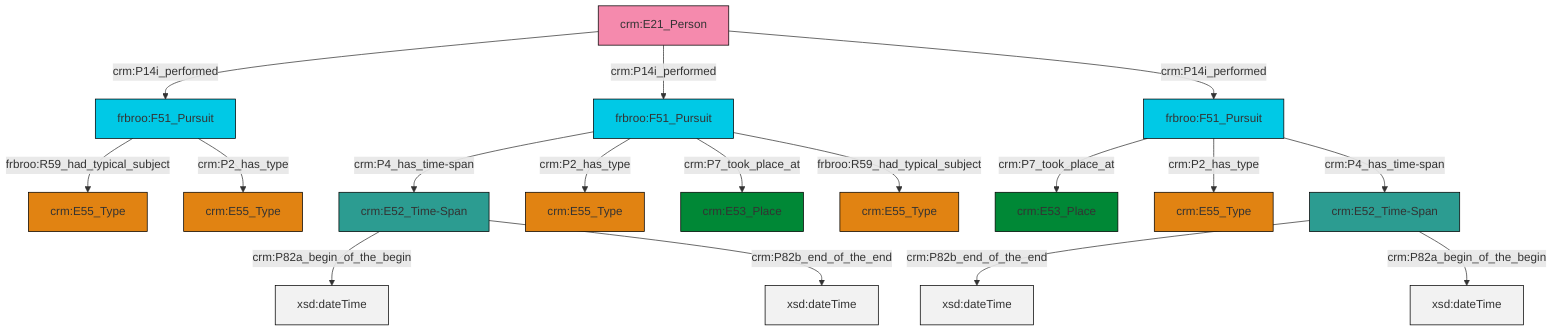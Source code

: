 graph TD
classDef Literal fill:#f2f2f2,stroke:#000000;
classDef CRM_Entity fill:#FFFFFF,stroke:#000000;
classDef Temporal_Entity fill:#00C9E6, stroke:#000000;
classDef Type fill:#E18312, stroke:#000000;
classDef Time-Span fill:#2C9C91, stroke:#000000;
classDef Appellation fill:#FFEB7F, stroke:#000000;
classDef Place fill:#008836, stroke:#000000;
classDef Persistent_Item fill:#B266B2, stroke:#000000;
classDef Conceptual_Object fill:#FFD700, stroke:#000000;
classDef Physical_Thing fill:#D2B48C, stroke:#000000;
classDef Actor fill:#f58aad, stroke:#000000;
classDef PC_Classes fill:#4ce600, stroke:#000000;
classDef Multi fill:#cccccc,stroke:#000000;

0["frbroo:F51_Pursuit"]:::Temporal_Entity -->|crm:P7_took_place_at| 1["crm:E53_Place"]:::Place
7["frbroo:F51_Pursuit"]:::Temporal_Entity -->|frbroo:R59_had_typical_subject| 8["crm:E55_Type"]:::Type
5["crm:E52_Time-Span"]:::Time-Span -->|crm:P82a_begin_of_the_begin| 9[xsd:dateTime]:::Literal
10["crm:E52_Time-Span"]:::Time-Span -->|crm:P82b_end_of_the_end| 11[xsd:dateTime]:::Literal
0["frbroo:F51_Pursuit"]:::Temporal_Entity -->|crm:P2_has_type| 12["crm:E55_Type"]:::Type
10["crm:E52_Time-Span"]:::Time-Span -->|crm:P82a_begin_of_the_begin| 15[xsd:dateTime]:::Literal
5["crm:E52_Time-Span"]:::Time-Span -->|crm:P82b_end_of_the_end| 16[xsd:dateTime]:::Literal
7["frbroo:F51_Pursuit"]:::Temporal_Entity -->|crm:P2_has_type| 2["crm:E55_Type"]:::Type
21["frbroo:F51_Pursuit"]:::Temporal_Entity -->|crm:P4_has_time-span| 5["crm:E52_Time-Span"]:::Time-Span
13["crm:E21_Person"]:::Actor -->|crm:P14i_performed| 7["frbroo:F51_Pursuit"]:::Temporal_Entity
21["frbroo:F51_Pursuit"]:::Temporal_Entity -->|crm:P2_has_type| 24["crm:E55_Type"]:::Type
21["frbroo:F51_Pursuit"]:::Temporal_Entity -->|crm:P7_took_place_at| 26["crm:E53_Place"]:::Place
13["crm:E21_Person"]:::Actor -->|crm:P14i_performed| 21["frbroo:F51_Pursuit"]:::Temporal_Entity
13["crm:E21_Person"]:::Actor -->|crm:P14i_performed| 0["frbroo:F51_Pursuit"]:::Temporal_Entity
0["frbroo:F51_Pursuit"]:::Temporal_Entity -->|crm:P4_has_time-span| 10["crm:E52_Time-Span"]:::Time-Span
21["frbroo:F51_Pursuit"]:::Temporal_Entity -->|frbroo:R59_had_typical_subject| 27["crm:E55_Type"]:::Type